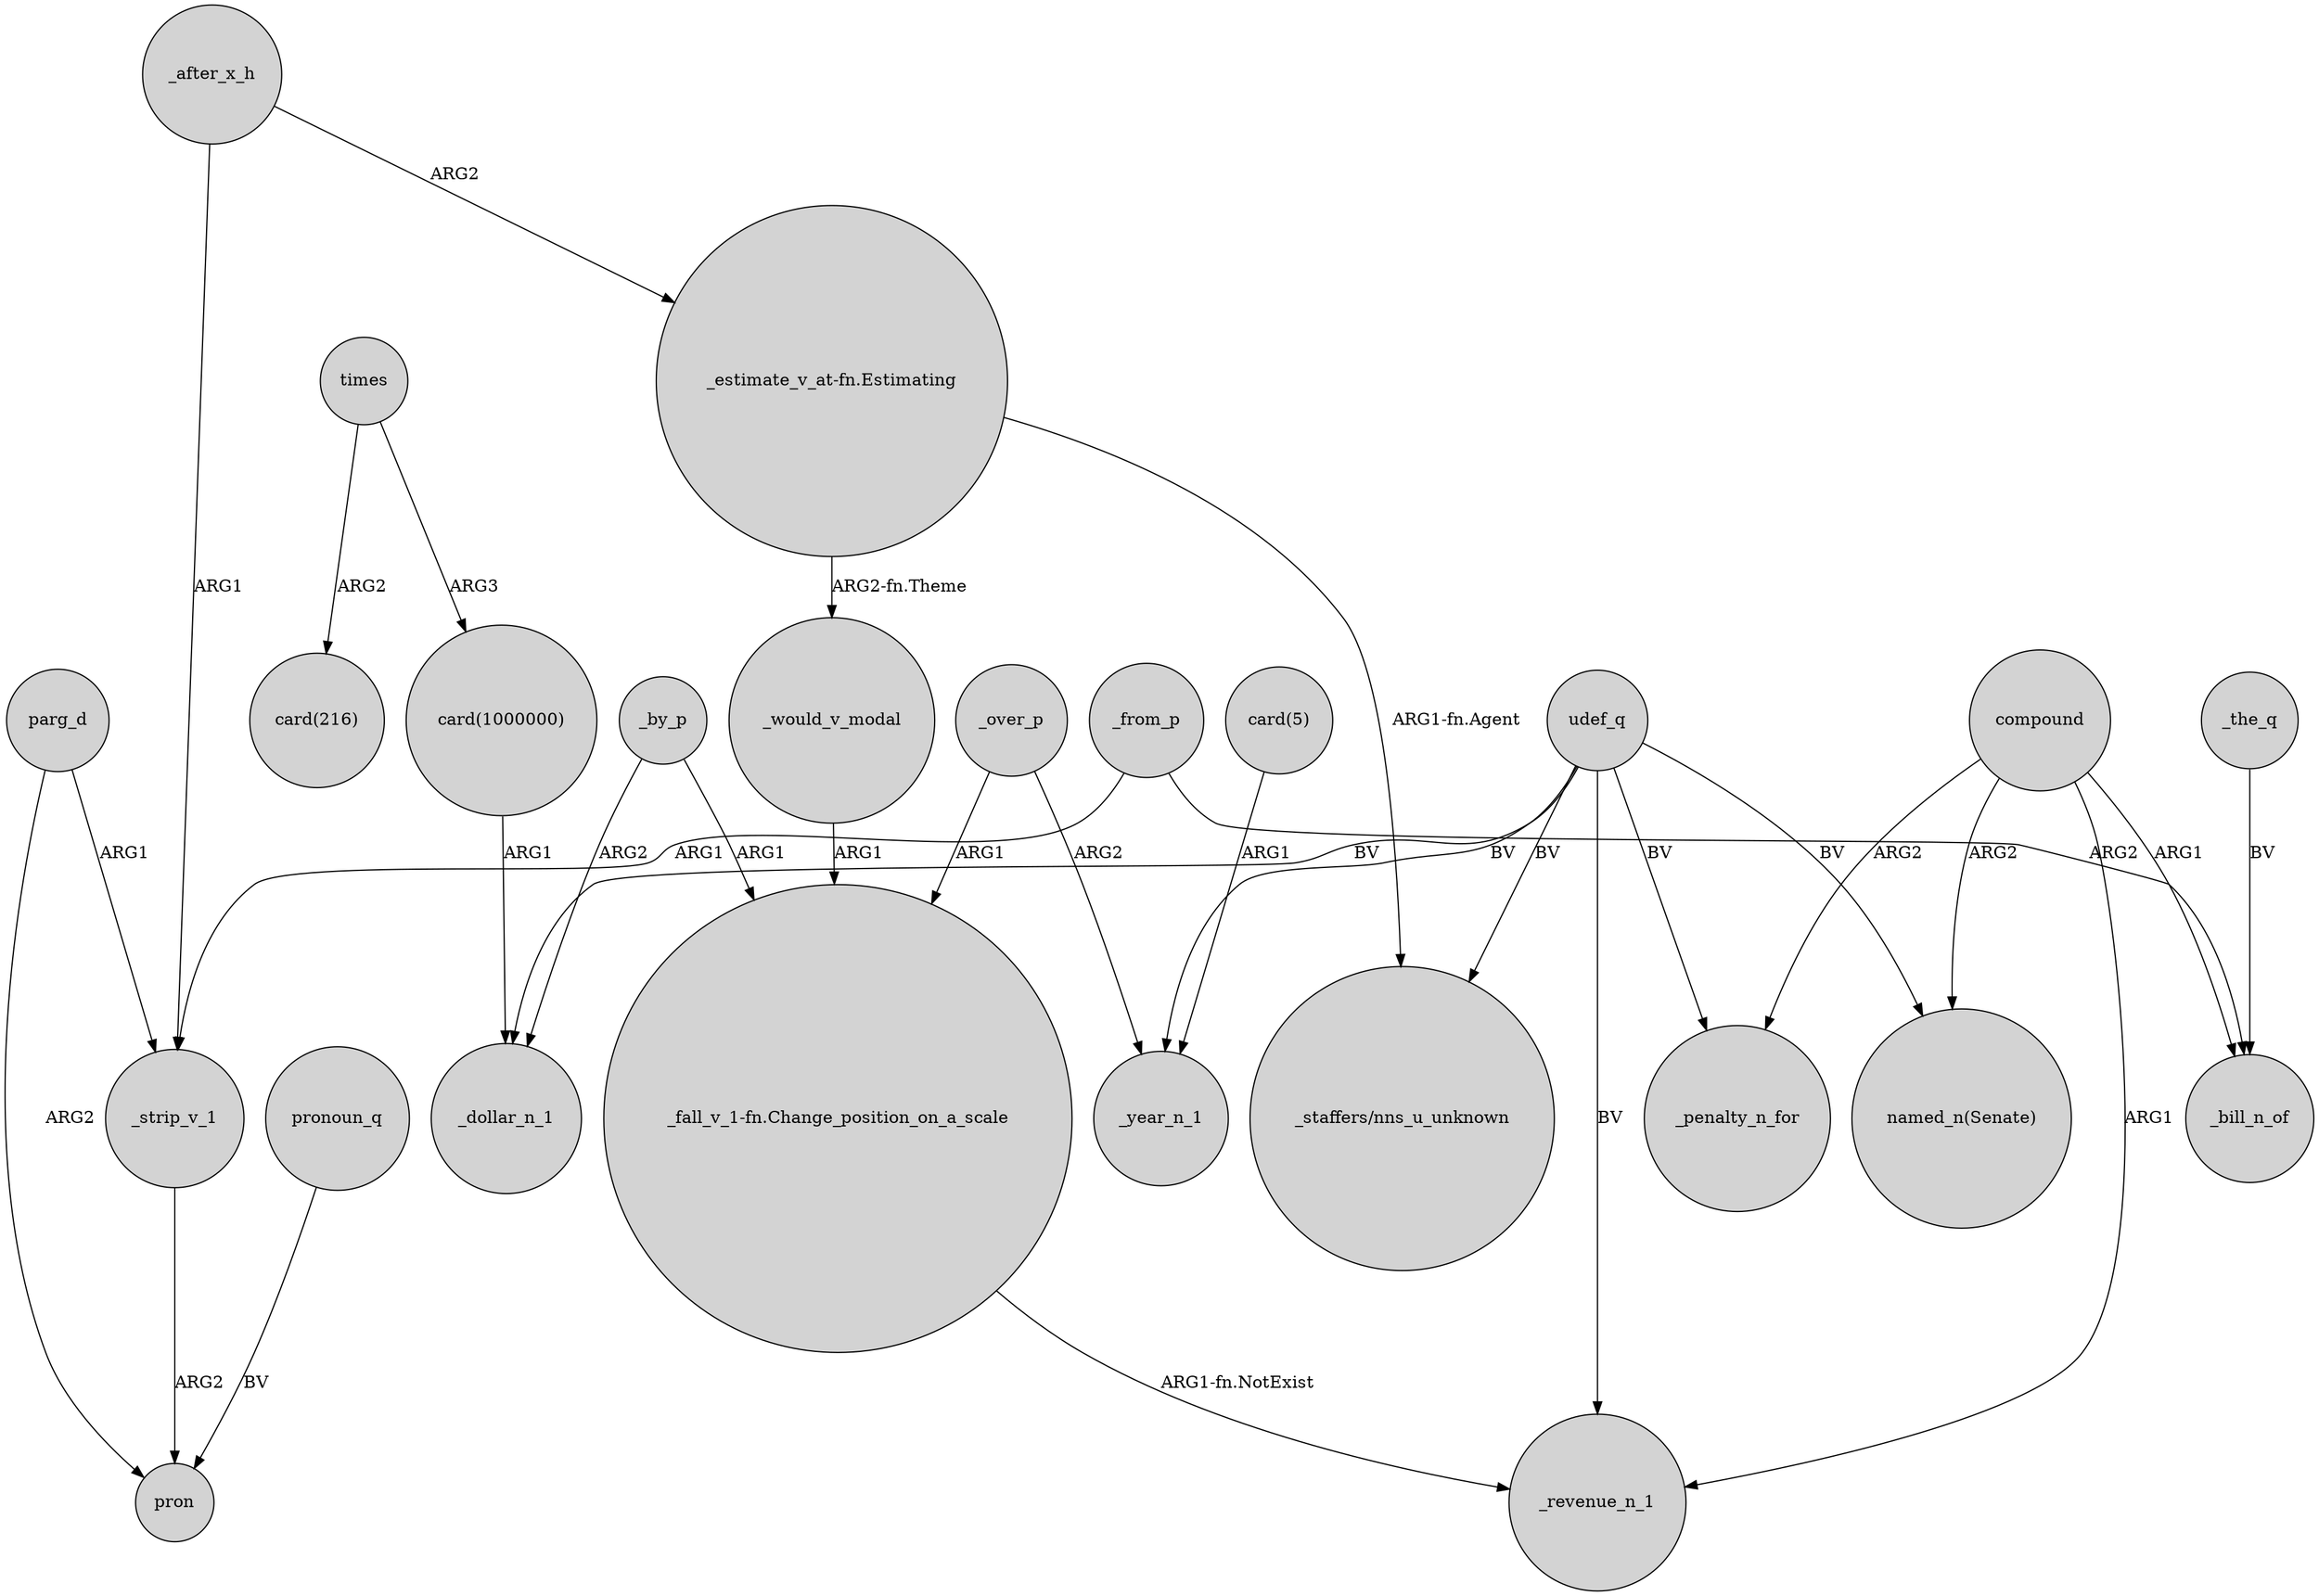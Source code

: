 digraph {
	node [shape=circle style=filled]
	_from_p -> _strip_v_1 [label=ARG1]
	_the_q -> _bill_n_of [label=BV]
	"_fall_v_1-fn.Change_position_on_a_scale" -> _revenue_n_1 [label="ARG1-fn.NotExist"]
	_by_p -> "_fall_v_1-fn.Change_position_on_a_scale" [label=ARG1]
	udef_q -> "_staffers/nns_u_unknown" [label=BV]
	"card(1000000)" -> _dollar_n_1 [label=ARG1]
	compound -> _bill_n_of [label=ARG1]
	"card(5)" -> _year_n_1 [label=ARG1]
	_after_x_h -> "_estimate_v_at-fn.Estimating" [label=ARG2]
	compound -> _penalty_n_for [label=ARG2]
	_after_x_h -> _strip_v_1 [label=ARG1]
	parg_d -> pron [label=ARG2]
	"_estimate_v_at-fn.Estimating" -> "_staffers/nns_u_unknown" [label="ARG1-fn.Agent"]
	pronoun_q -> pron [label=BV]
	parg_d -> _strip_v_1 [label=ARG1]
	udef_q -> _revenue_n_1 [label=BV]
	_over_p -> "_fall_v_1-fn.Change_position_on_a_scale" [label=ARG1]
	"_estimate_v_at-fn.Estimating" -> _would_v_modal [label="ARG2-fn.Theme"]
	_by_p -> _dollar_n_1 [label=ARG2]
	udef_q -> _penalty_n_for [label=BV]
	times -> "card(1000000)" [label=ARG3]
	compound -> "named_n(Senate)" [label=ARG2]
	udef_q -> "named_n(Senate)" [label=BV]
	_strip_v_1 -> pron [label=ARG2]
	_over_p -> _year_n_1 [label=ARG2]
	times -> "card(216)" [label=ARG2]
	_from_p -> _bill_n_of [label=ARG2]
	udef_q -> _year_n_1 [label=BV]
	compound -> _revenue_n_1 [label=ARG1]
	_would_v_modal -> "_fall_v_1-fn.Change_position_on_a_scale" [label=ARG1]
	udef_q -> _dollar_n_1 [label=BV]
}
